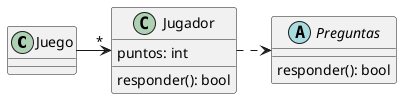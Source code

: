 @startuml

class Juego{

}


class Jugador{
    puntos: int

    responder(): bool
}

abstract Preguntas{
    responder(): bool
}


Juego -right->"*" Jugador

Jugador .> Preguntas


@enduml